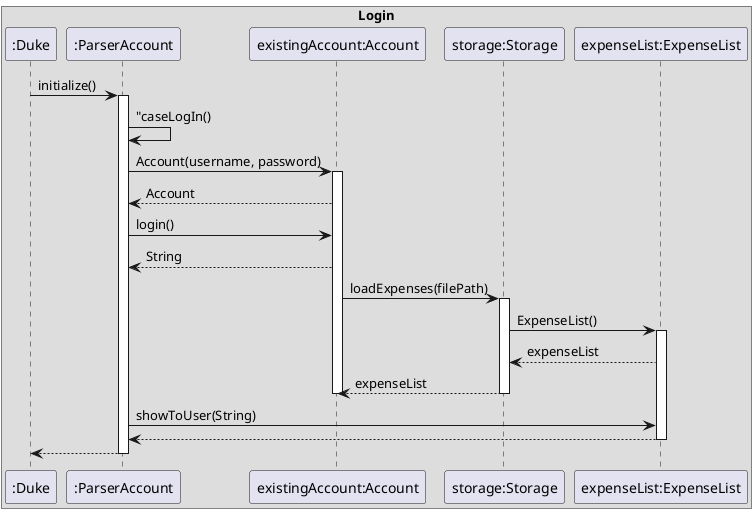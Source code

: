 @startuml
box "Login"
participant ":Duke" as Duke
participant ":ParserAccount" as ParserAccount
participant "existingAccount:Account" as Account
participant "storage:Storage" as Storage
participant "expenseList:ExpenseList" as ExpenseList

Duke -> ParserAccount: initialize()
Activate ParserAccount
ParserAccount -> ParserAccount: "caseLogIn()
ParserAccount -> Account: Account(username, password)
Activate Account
Account --> ParserAccount: Account
ParserAccount -> Account: login()
Account --> ParserAccount: String
Account -> Storage: loadExpenses(filePath)
Activate Storage
Storage -> ExpenseList: ExpenseList()
Activate ExpenseList
ExpenseList --> Storage: expenseList
Storage --> Account: expenseList
Deactivate Storage
Deactivate Account
ParserAccount -> ExpenseList: showToUser(String)
ExpenseList --> ParserAccount
Deactivate ExpenseList
ParserAccount --> Duke
Deactivate ParserAccount
@enduml